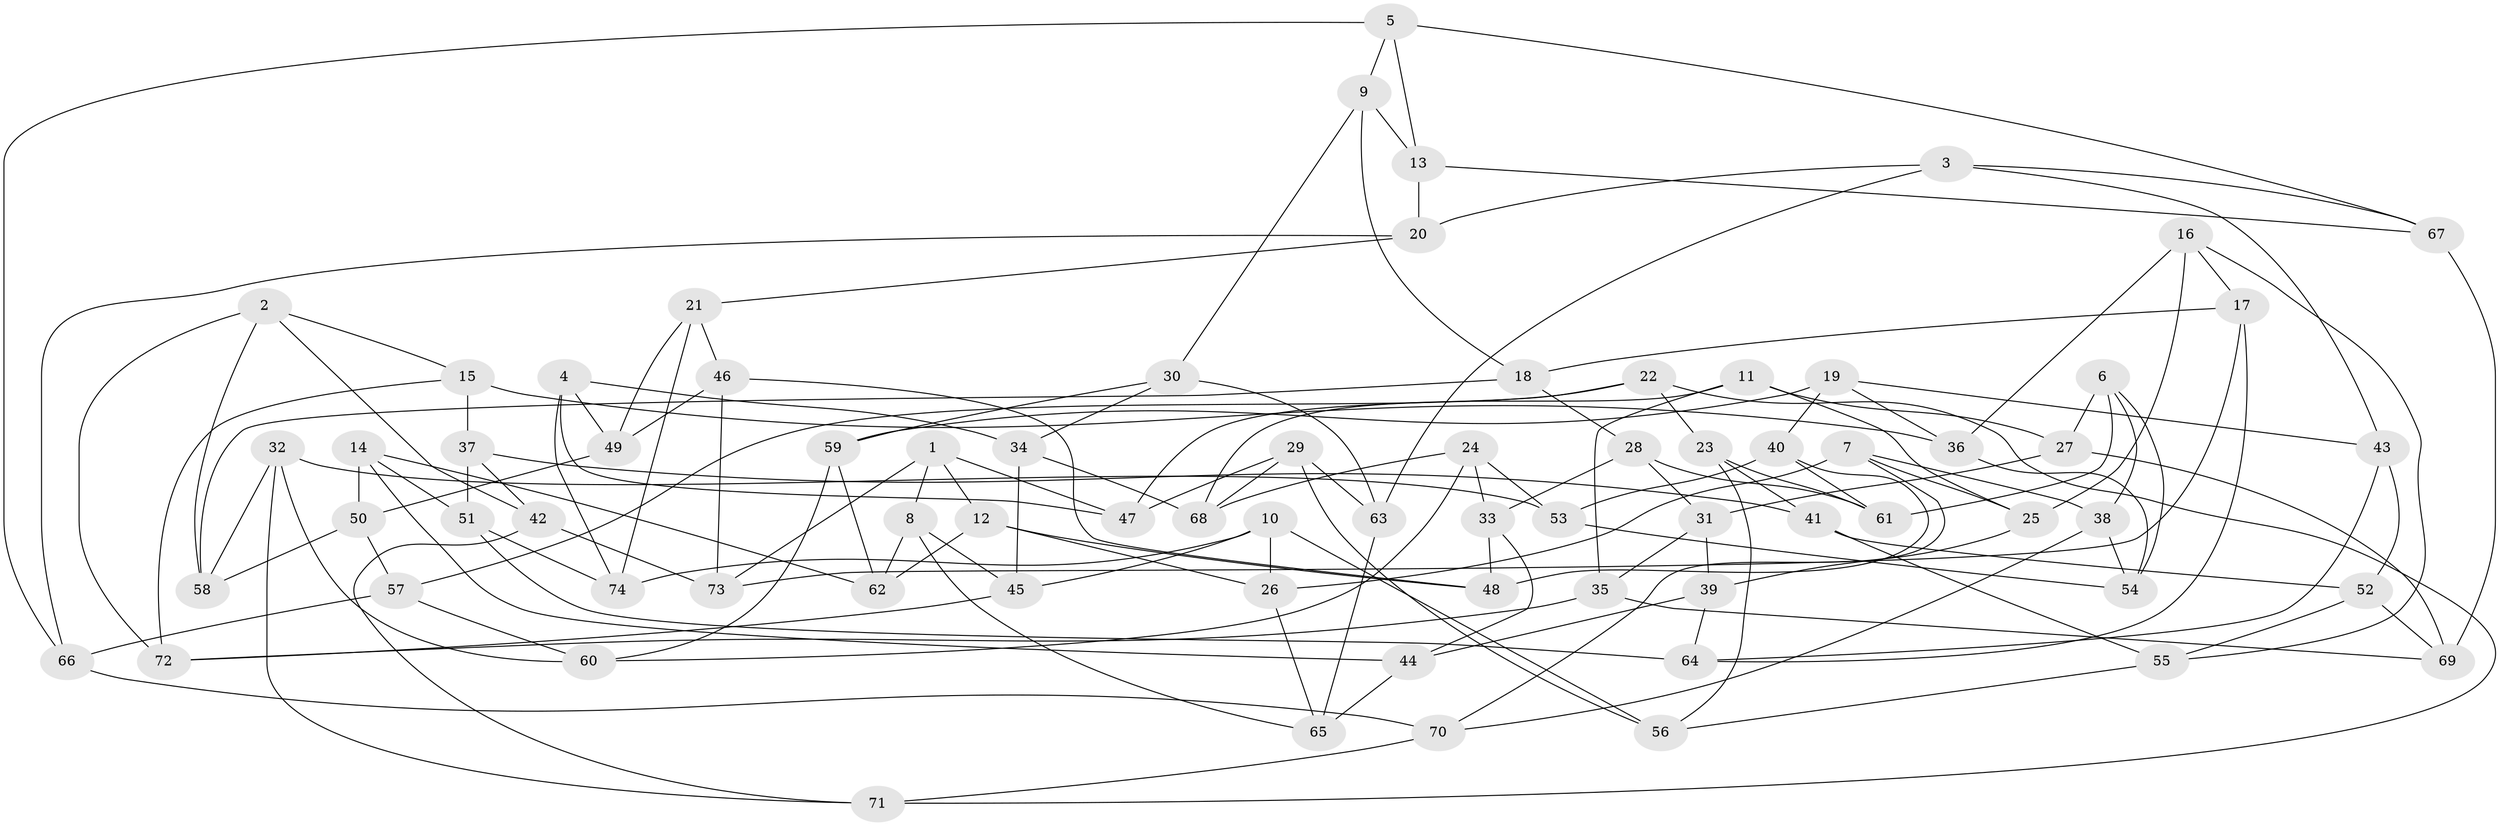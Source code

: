 // Generated by graph-tools (version 1.1) at 2025/27/03/09/25 03:27:02]
// undirected, 74 vertices, 148 edges
graph export_dot {
graph [start="1"]
  node [color=gray90,style=filled];
  1;
  2;
  3;
  4;
  5;
  6;
  7;
  8;
  9;
  10;
  11;
  12;
  13;
  14;
  15;
  16;
  17;
  18;
  19;
  20;
  21;
  22;
  23;
  24;
  25;
  26;
  27;
  28;
  29;
  30;
  31;
  32;
  33;
  34;
  35;
  36;
  37;
  38;
  39;
  40;
  41;
  42;
  43;
  44;
  45;
  46;
  47;
  48;
  49;
  50;
  51;
  52;
  53;
  54;
  55;
  56;
  57;
  58;
  59;
  60;
  61;
  62;
  63;
  64;
  65;
  66;
  67;
  68;
  69;
  70;
  71;
  72;
  73;
  74;
  1 -- 8;
  1 -- 12;
  1 -- 47;
  1 -- 73;
  2 -- 15;
  2 -- 58;
  2 -- 72;
  2 -- 42;
  3 -- 67;
  3 -- 63;
  3 -- 20;
  3 -- 43;
  4 -- 47;
  4 -- 34;
  4 -- 74;
  4 -- 49;
  5 -- 67;
  5 -- 9;
  5 -- 66;
  5 -- 13;
  6 -- 54;
  6 -- 38;
  6 -- 61;
  6 -- 27;
  7 -- 38;
  7 -- 25;
  7 -- 70;
  7 -- 26;
  8 -- 65;
  8 -- 62;
  8 -- 45;
  9 -- 18;
  9 -- 30;
  9 -- 13;
  10 -- 26;
  10 -- 74;
  10 -- 45;
  10 -- 56;
  11 -- 27;
  11 -- 25;
  11 -- 68;
  11 -- 35;
  12 -- 26;
  12 -- 48;
  12 -- 62;
  13 -- 20;
  13 -- 67;
  14 -- 44;
  14 -- 62;
  14 -- 50;
  14 -- 51;
  15 -- 37;
  15 -- 72;
  15 -- 36;
  16 -- 36;
  16 -- 25;
  16 -- 55;
  16 -- 17;
  17 -- 18;
  17 -- 73;
  17 -- 64;
  18 -- 58;
  18 -- 28;
  19 -- 36;
  19 -- 59;
  19 -- 43;
  19 -- 40;
  20 -- 21;
  20 -- 66;
  21 -- 49;
  21 -- 46;
  21 -- 74;
  22 -- 57;
  22 -- 23;
  22 -- 47;
  22 -- 71;
  23 -- 41;
  23 -- 56;
  23 -- 61;
  24 -- 33;
  24 -- 53;
  24 -- 60;
  24 -- 68;
  25 -- 39;
  26 -- 65;
  27 -- 69;
  27 -- 31;
  28 -- 61;
  28 -- 33;
  28 -- 31;
  29 -- 63;
  29 -- 56;
  29 -- 47;
  29 -- 68;
  30 -- 63;
  30 -- 34;
  30 -- 59;
  31 -- 35;
  31 -- 39;
  32 -- 58;
  32 -- 71;
  32 -- 60;
  32 -- 53;
  33 -- 44;
  33 -- 48;
  34 -- 45;
  34 -- 68;
  35 -- 69;
  35 -- 72;
  36 -- 54;
  37 -- 42;
  37 -- 41;
  37 -- 51;
  38 -- 70;
  38 -- 54;
  39 -- 64;
  39 -- 44;
  40 -- 61;
  40 -- 48;
  40 -- 53;
  41 -- 52;
  41 -- 55;
  42 -- 71;
  42 -- 73;
  43 -- 64;
  43 -- 52;
  44 -- 65;
  45 -- 72;
  46 -- 73;
  46 -- 49;
  46 -- 48;
  49 -- 50;
  50 -- 58;
  50 -- 57;
  51 -- 64;
  51 -- 74;
  52 -- 69;
  52 -- 55;
  53 -- 54;
  55 -- 56;
  57 -- 60;
  57 -- 66;
  59 -- 60;
  59 -- 62;
  63 -- 65;
  66 -- 70;
  67 -- 69;
  70 -- 71;
}
